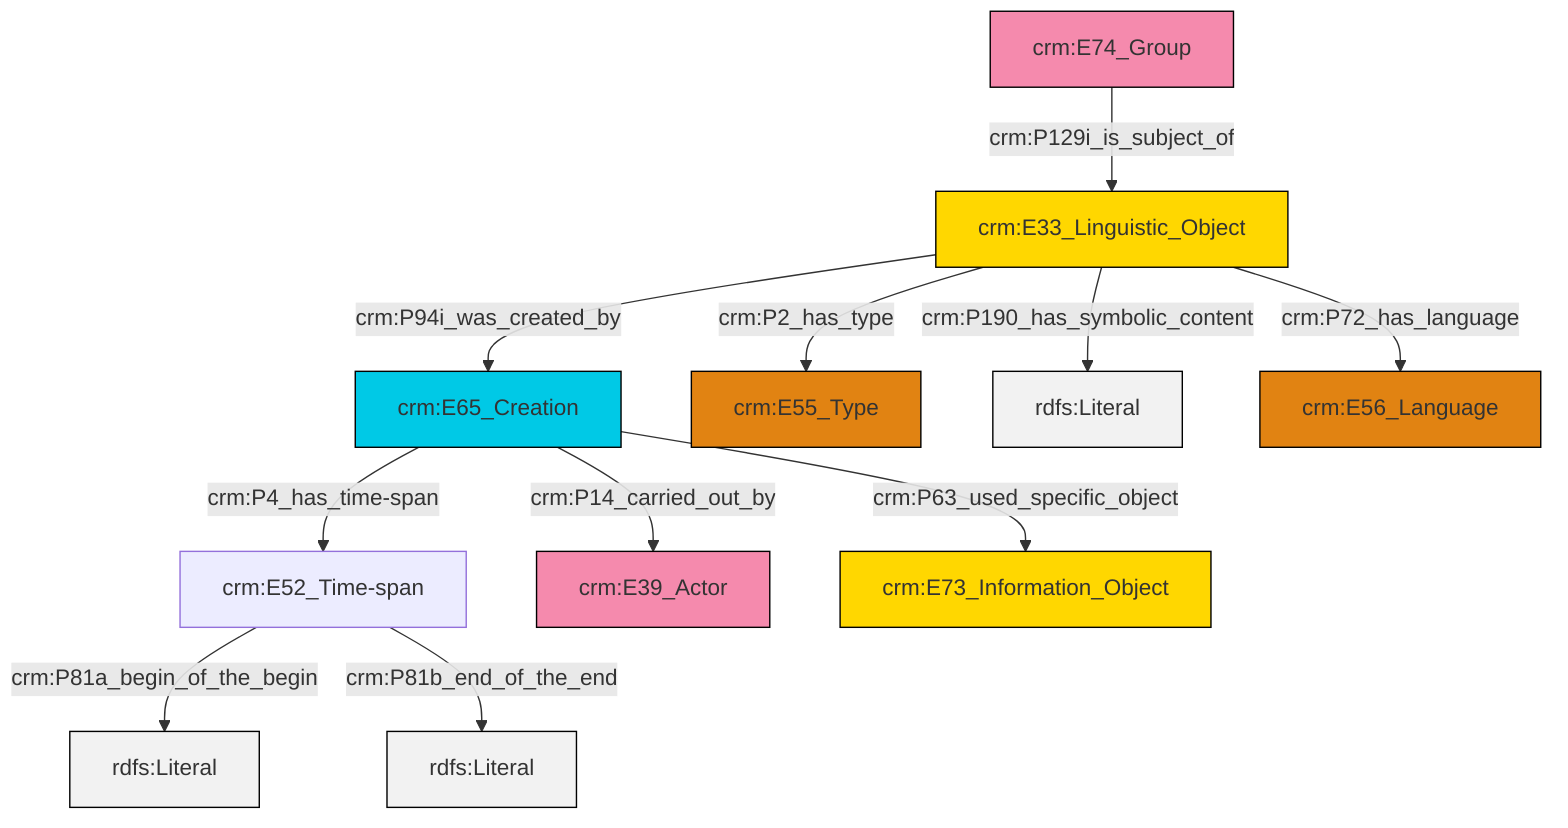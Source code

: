 graph TD
classDef Literal fill:#f2f2f2,stroke:#000000;
classDef CRM_Entity fill:#FFFFFF,stroke:#000000;
classDef Temporal_Entity fill:#00C9E6, stroke:#000000;
classDef Type fill:#E18312, stroke:#000000;
classDef Time-Span fill:#2C9C91, stroke:#000000;
classDef Appellation fill:#FFEB7F, stroke:#000000;
classDef Place fill:#008836, stroke:#000000;
classDef Persistent_Item fill:#B266B2, stroke:#000000;
classDef Conceptual_Object fill:#FFD700, stroke:#000000;
classDef Physical_Thing fill:#D2B48C, stroke:#000000;
classDef Actor fill:#f58aad, stroke:#000000;
classDef PC_Classes fill:#4ce600, stroke:#000000;
classDef Multi fill:#cccccc,stroke:#000000;

0["crm:E33_Linguistic_Object"]:::Conceptual_Object -->|crm:P94i_was_created_by| 1["crm:E65_Creation"]:::Temporal_Entity
1["crm:E65_Creation"]:::Temporal_Entity -->|crm:P4_has_time-span| 2["crm:E52_Time-span"]:::Default
0["crm:E33_Linguistic_Object"]:::Conceptual_Object -->|crm:P2_has_type| 3["crm:E55_Type"]:::Type
0["crm:E33_Linguistic_Object"]:::Conceptual_Object -->|crm:P190_has_symbolic_content| 6[rdfs:Literal]:::Literal
9["crm:E74_Group"]:::Actor -->|crm:P129i_is_subject_of| 0["crm:E33_Linguistic_Object"]:::Conceptual_Object
1["crm:E65_Creation"]:::Temporal_Entity -->|crm:P14_carried_out_by| 4["crm:E39_Actor"]:::Actor
1["crm:E65_Creation"]:::Temporal_Entity -->|crm:P63_used_specific_object| 7["crm:E73_Information_Object"]:::Conceptual_Object
2["crm:E52_Time-span"]:::Default -->|crm:P81a_begin_of_the_begin| 15[rdfs:Literal]:::Literal
2["crm:E52_Time-span"]:::Default -->|crm:P81b_end_of_the_end| 17[rdfs:Literal]:::Literal
0["crm:E33_Linguistic_Object"]:::Conceptual_Object -->|crm:P72_has_language| 10["crm:E56_Language"]:::Type